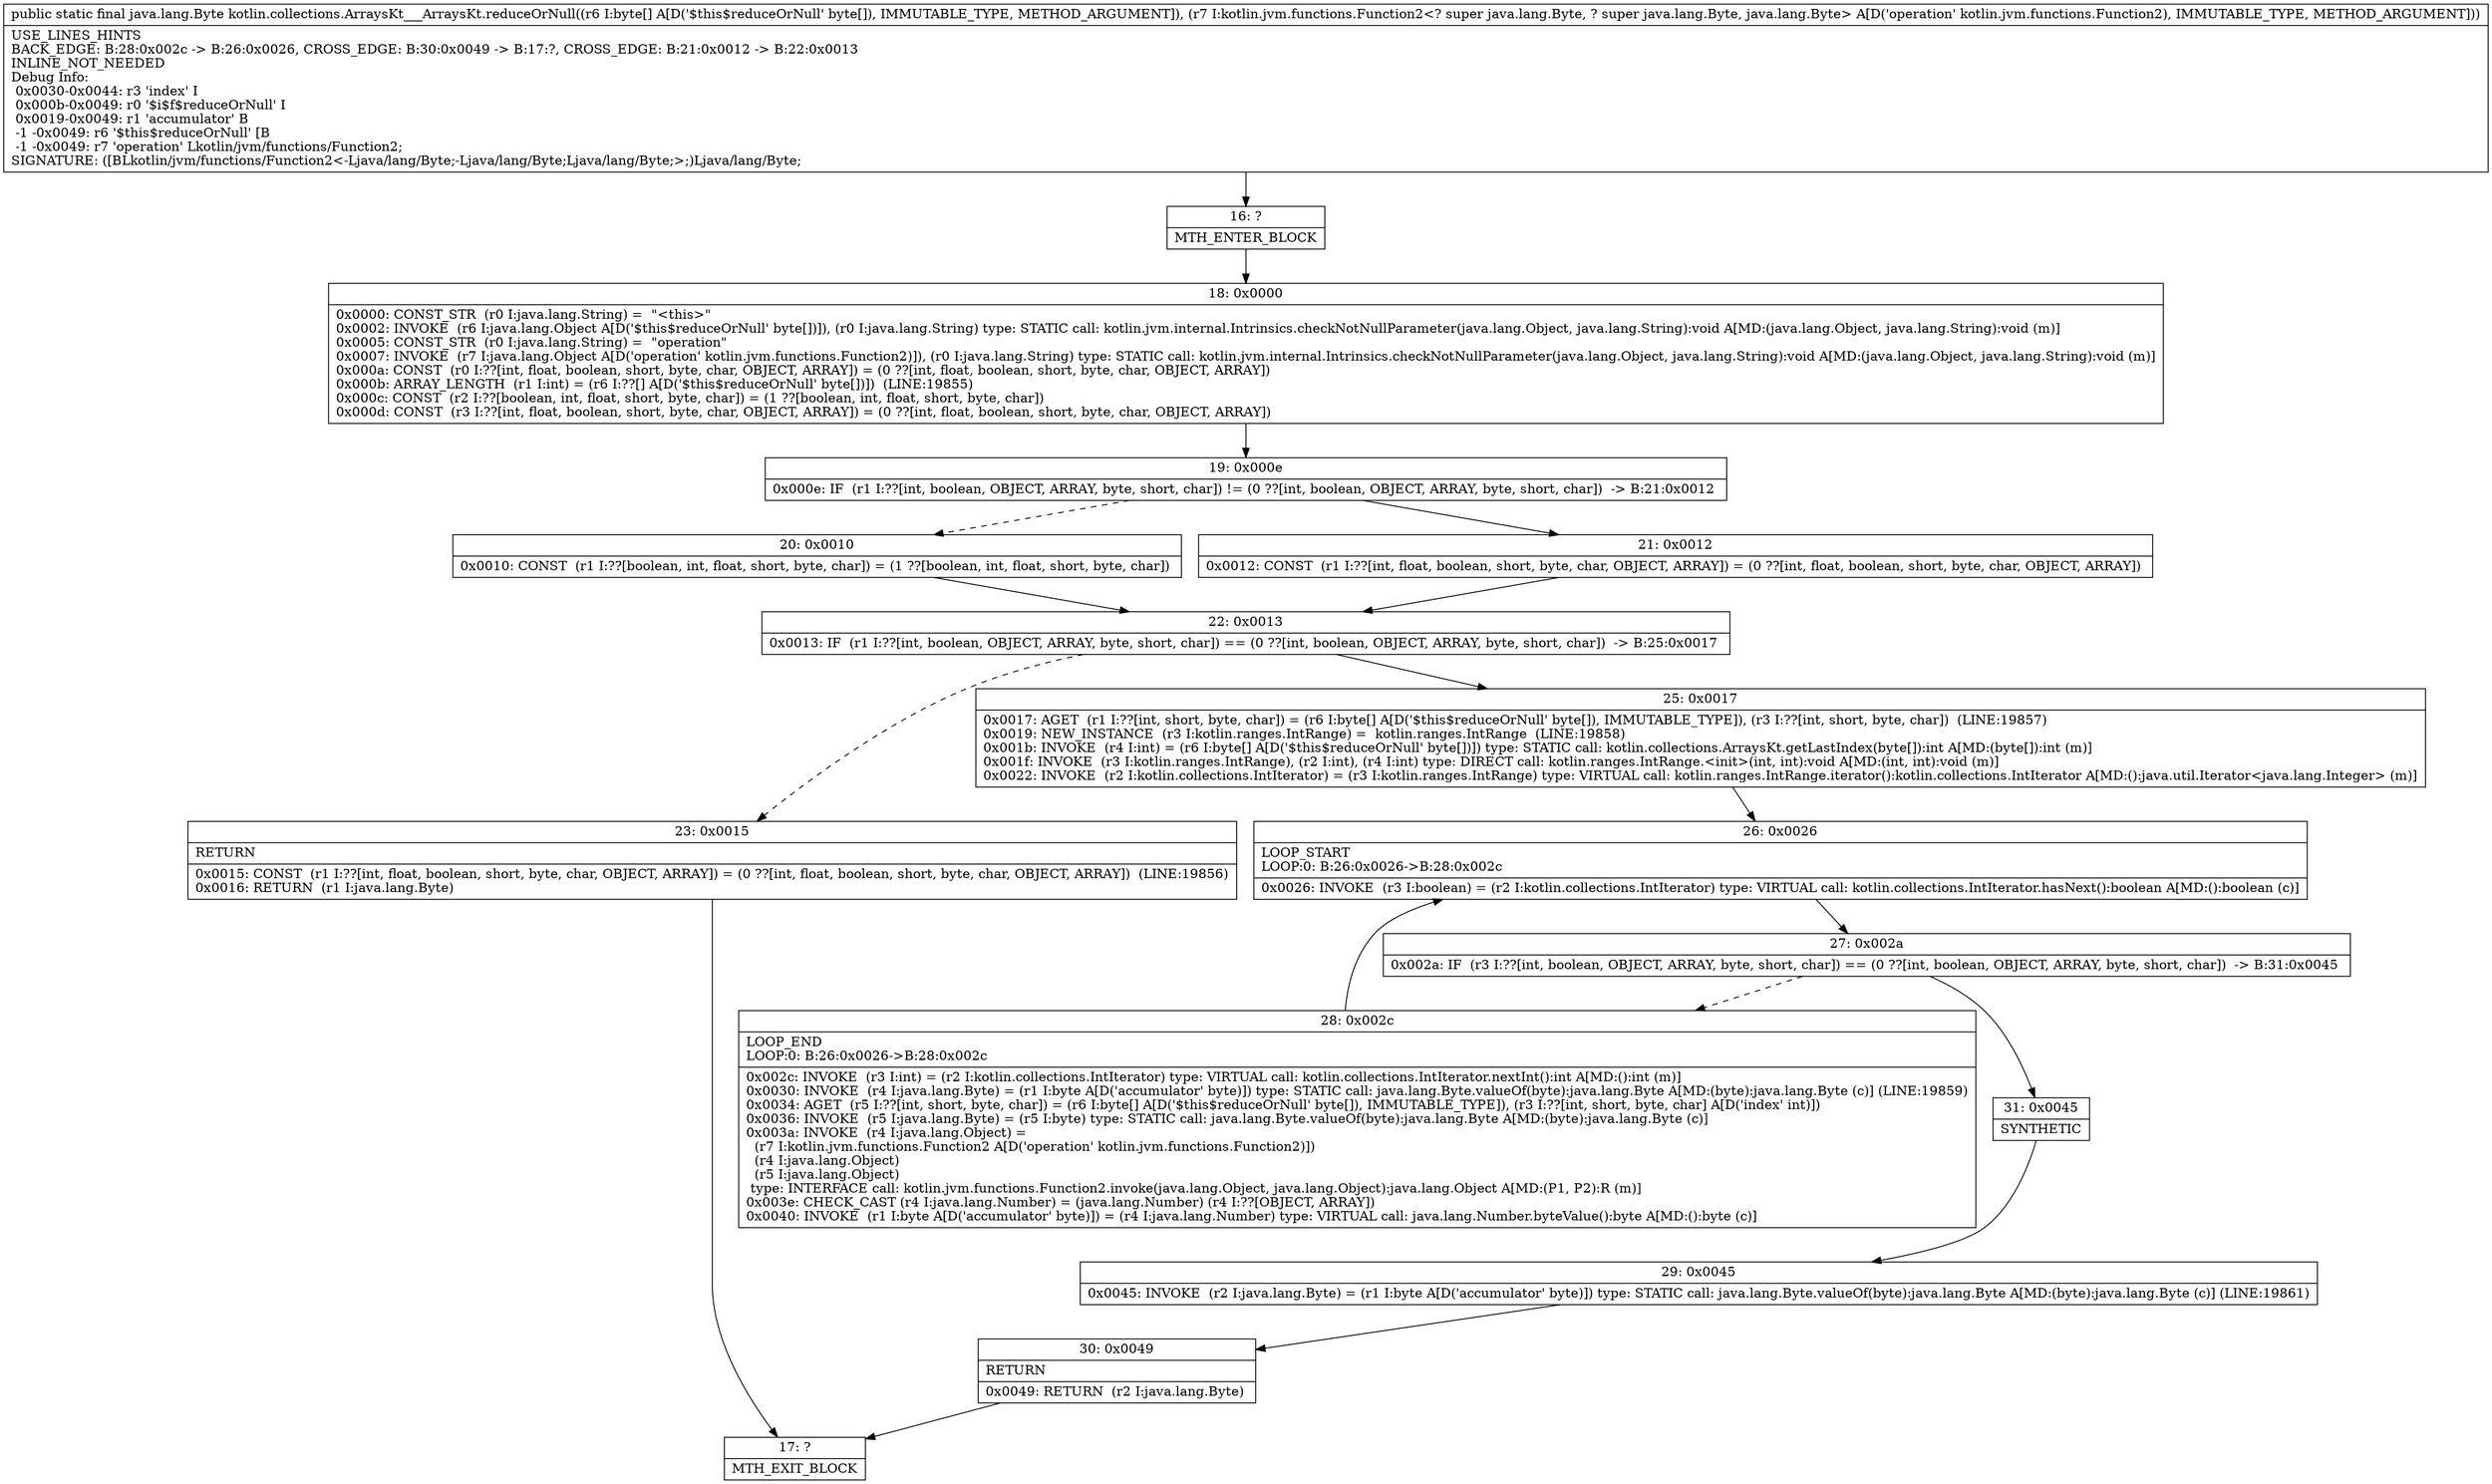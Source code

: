 digraph "CFG forkotlin.collections.ArraysKt___ArraysKt.reduceOrNull([BLkotlin\/jvm\/functions\/Function2;)Ljava\/lang\/Byte;" {
Node_16 [shape=record,label="{16\:\ ?|MTH_ENTER_BLOCK\l}"];
Node_18 [shape=record,label="{18\:\ 0x0000|0x0000: CONST_STR  (r0 I:java.lang.String) =  \"\<this\>\" \l0x0002: INVOKE  (r6 I:java.lang.Object A[D('$this$reduceOrNull' byte[])]), (r0 I:java.lang.String) type: STATIC call: kotlin.jvm.internal.Intrinsics.checkNotNullParameter(java.lang.Object, java.lang.String):void A[MD:(java.lang.Object, java.lang.String):void (m)]\l0x0005: CONST_STR  (r0 I:java.lang.String) =  \"operation\" \l0x0007: INVOKE  (r7 I:java.lang.Object A[D('operation' kotlin.jvm.functions.Function2)]), (r0 I:java.lang.String) type: STATIC call: kotlin.jvm.internal.Intrinsics.checkNotNullParameter(java.lang.Object, java.lang.String):void A[MD:(java.lang.Object, java.lang.String):void (m)]\l0x000a: CONST  (r0 I:??[int, float, boolean, short, byte, char, OBJECT, ARRAY]) = (0 ??[int, float, boolean, short, byte, char, OBJECT, ARRAY]) \l0x000b: ARRAY_LENGTH  (r1 I:int) = (r6 I:??[] A[D('$this$reduceOrNull' byte[])])  (LINE:19855)\l0x000c: CONST  (r2 I:??[boolean, int, float, short, byte, char]) = (1 ??[boolean, int, float, short, byte, char]) \l0x000d: CONST  (r3 I:??[int, float, boolean, short, byte, char, OBJECT, ARRAY]) = (0 ??[int, float, boolean, short, byte, char, OBJECT, ARRAY]) \l}"];
Node_19 [shape=record,label="{19\:\ 0x000e|0x000e: IF  (r1 I:??[int, boolean, OBJECT, ARRAY, byte, short, char]) != (0 ??[int, boolean, OBJECT, ARRAY, byte, short, char])  \-\> B:21:0x0012 \l}"];
Node_20 [shape=record,label="{20\:\ 0x0010|0x0010: CONST  (r1 I:??[boolean, int, float, short, byte, char]) = (1 ??[boolean, int, float, short, byte, char]) \l}"];
Node_22 [shape=record,label="{22\:\ 0x0013|0x0013: IF  (r1 I:??[int, boolean, OBJECT, ARRAY, byte, short, char]) == (0 ??[int, boolean, OBJECT, ARRAY, byte, short, char])  \-\> B:25:0x0017 \l}"];
Node_23 [shape=record,label="{23\:\ 0x0015|RETURN\l|0x0015: CONST  (r1 I:??[int, float, boolean, short, byte, char, OBJECT, ARRAY]) = (0 ??[int, float, boolean, short, byte, char, OBJECT, ARRAY])  (LINE:19856)\l0x0016: RETURN  (r1 I:java.lang.Byte) \l}"];
Node_17 [shape=record,label="{17\:\ ?|MTH_EXIT_BLOCK\l}"];
Node_25 [shape=record,label="{25\:\ 0x0017|0x0017: AGET  (r1 I:??[int, short, byte, char]) = (r6 I:byte[] A[D('$this$reduceOrNull' byte[]), IMMUTABLE_TYPE]), (r3 I:??[int, short, byte, char])  (LINE:19857)\l0x0019: NEW_INSTANCE  (r3 I:kotlin.ranges.IntRange) =  kotlin.ranges.IntRange  (LINE:19858)\l0x001b: INVOKE  (r4 I:int) = (r6 I:byte[] A[D('$this$reduceOrNull' byte[])]) type: STATIC call: kotlin.collections.ArraysKt.getLastIndex(byte[]):int A[MD:(byte[]):int (m)]\l0x001f: INVOKE  (r3 I:kotlin.ranges.IntRange), (r2 I:int), (r4 I:int) type: DIRECT call: kotlin.ranges.IntRange.\<init\>(int, int):void A[MD:(int, int):void (m)]\l0x0022: INVOKE  (r2 I:kotlin.collections.IntIterator) = (r3 I:kotlin.ranges.IntRange) type: VIRTUAL call: kotlin.ranges.IntRange.iterator():kotlin.collections.IntIterator A[MD:():java.util.Iterator\<java.lang.Integer\> (m)]\l}"];
Node_26 [shape=record,label="{26\:\ 0x0026|LOOP_START\lLOOP:0: B:26:0x0026\-\>B:28:0x002c\l|0x0026: INVOKE  (r3 I:boolean) = (r2 I:kotlin.collections.IntIterator) type: VIRTUAL call: kotlin.collections.IntIterator.hasNext():boolean A[MD:():boolean (c)]\l}"];
Node_27 [shape=record,label="{27\:\ 0x002a|0x002a: IF  (r3 I:??[int, boolean, OBJECT, ARRAY, byte, short, char]) == (0 ??[int, boolean, OBJECT, ARRAY, byte, short, char])  \-\> B:31:0x0045 \l}"];
Node_28 [shape=record,label="{28\:\ 0x002c|LOOP_END\lLOOP:0: B:26:0x0026\-\>B:28:0x002c\l|0x002c: INVOKE  (r3 I:int) = (r2 I:kotlin.collections.IntIterator) type: VIRTUAL call: kotlin.collections.IntIterator.nextInt():int A[MD:():int (m)]\l0x0030: INVOKE  (r4 I:java.lang.Byte) = (r1 I:byte A[D('accumulator' byte)]) type: STATIC call: java.lang.Byte.valueOf(byte):java.lang.Byte A[MD:(byte):java.lang.Byte (c)] (LINE:19859)\l0x0034: AGET  (r5 I:??[int, short, byte, char]) = (r6 I:byte[] A[D('$this$reduceOrNull' byte[]), IMMUTABLE_TYPE]), (r3 I:??[int, short, byte, char] A[D('index' int)]) \l0x0036: INVOKE  (r5 I:java.lang.Byte) = (r5 I:byte) type: STATIC call: java.lang.Byte.valueOf(byte):java.lang.Byte A[MD:(byte):java.lang.Byte (c)]\l0x003a: INVOKE  (r4 I:java.lang.Object) = \l  (r7 I:kotlin.jvm.functions.Function2 A[D('operation' kotlin.jvm.functions.Function2)])\l  (r4 I:java.lang.Object)\l  (r5 I:java.lang.Object)\l type: INTERFACE call: kotlin.jvm.functions.Function2.invoke(java.lang.Object, java.lang.Object):java.lang.Object A[MD:(P1, P2):R (m)]\l0x003e: CHECK_CAST (r4 I:java.lang.Number) = (java.lang.Number) (r4 I:??[OBJECT, ARRAY]) \l0x0040: INVOKE  (r1 I:byte A[D('accumulator' byte)]) = (r4 I:java.lang.Number) type: VIRTUAL call: java.lang.Number.byteValue():byte A[MD:():byte (c)]\l}"];
Node_31 [shape=record,label="{31\:\ 0x0045|SYNTHETIC\l}"];
Node_29 [shape=record,label="{29\:\ 0x0045|0x0045: INVOKE  (r2 I:java.lang.Byte) = (r1 I:byte A[D('accumulator' byte)]) type: STATIC call: java.lang.Byte.valueOf(byte):java.lang.Byte A[MD:(byte):java.lang.Byte (c)] (LINE:19861)\l}"];
Node_30 [shape=record,label="{30\:\ 0x0049|RETURN\l|0x0049: RETURN  (r2 I:java.lang.Byte) \l}"];
Node_21 [shape=record,label="{21\:\ 0x0012|0x0012: CONST  (r1 I:??[int, float, boolean, short, byte, char, OBJECT, ARRAY]) = (0 ??[int, float, boolean, short, byte, char, OBJECT, ARRAY]) \l}"];
MethodNode[shape=record,label="{public static final java.lang.Byte kotlin.collections.ArraysKt___ArraysKt.reduceOrNull((r6 I:byte[] A[D('$this$reduceOrNull' byte[]), IMMUTABLE_TYPE, METHOD_ARGUMENT]), (r7 I:kotlin.jvm.functions.Function2\<? super java.lang.Byte, ? super java.lang.Byte, java.lang.Byte\> A[D('operation' kotlin.jvm.functions.Function2), IMMUTABLE_TYPE, METHOD_ARGUMENT]))  | USE_LINES_HINTS\lBACK_EDGE: B:28:0x002c \-\> B:26:0x0026, CROSS_EDGE: B:30:0x0049 \-\> B:17:?, CROSS_EDGE: B:21:0x0012 \-\> B:22:0x0013\lINLINE_NOT_NEEDED\lDebug Info:\l  0x0030\-0x0044: r3 'index' I\l  0x000b\-0x0049: r0 '$i$f$reduceOrNull' I\l  0x0019\-0x0049: r1 'accumulator' B\l  \-1 \-0x0049: r6 '$this$reduceOrNull' [B\l  \-1 \-0x0049: r7 'operation' Lkotlin\/jvm\/functions\/Function2;\lSIGNATURE: ([BLkotlin\/jvm\/functions\/Function2\<\-Ljava\/lang\/Byte;\-Ljava\/lang\/Byte;Ljava\/lang\/Byte;\>;)Ljava\/lang\/Byte;\l}"];
MethodNode -> Node_16;Node_16 -> Node_18;
Node_18 -> Node_19;
Node_19 -> Node_20[style=dashed];
Node_19 -> Node_21;
Node_20 -> Node_22;
Node_22 -> Node_23[style=dashed];
Node_22 -> Node_25;
Node_23 -> Node_17;
Node_25 -> Node_26;
Node_26 -> Node_27;
Node_27 -> Node_28[style=dashed];
Node_27 -> Node_31;
Node_28 -> Node_26;
Node_31 -> Node_29;
Node_29 -> Node_30;
Node_30 -> Node_17;
Node_21 -> Node_22;
}

